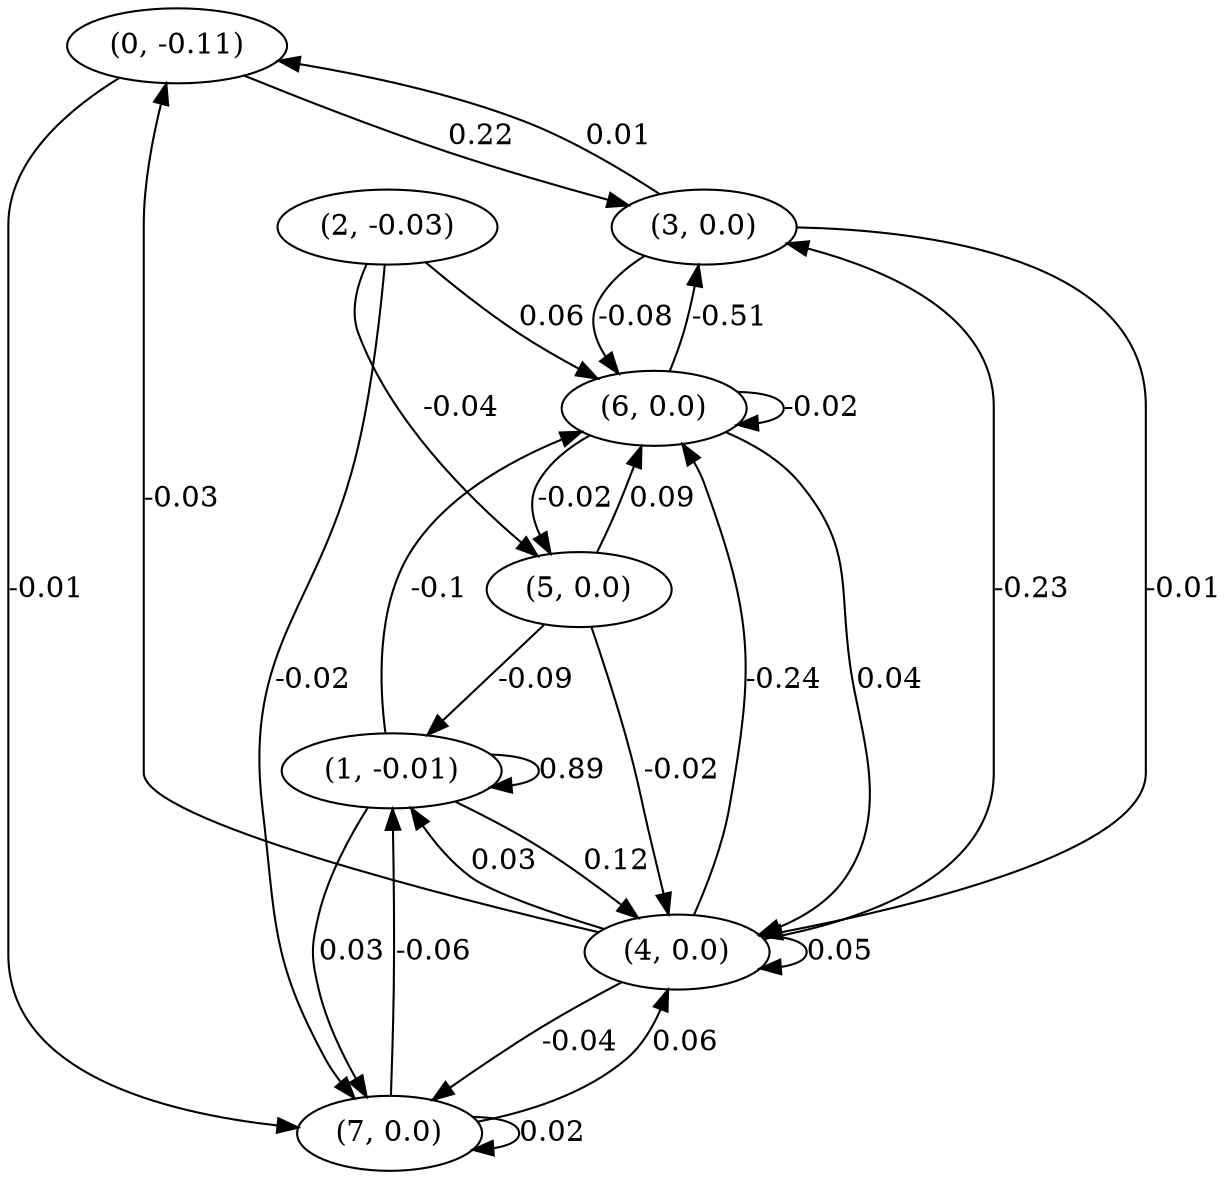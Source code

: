 digraph {
    0 [ label = "(0, -0.11)" ]
    1 [ label = "(1, -0.01)" ]
    2 [ label = "(2, -0.03)" ]
    3 [ label = "(3, 0.0)" ]
    4 [ label = "(4, 0.0)" ]
    5 [ label = "(5, 0.0)" ]
    6 [ label = "(6, 0.0)" ]
    7 [ label = "(7, 0.0)" ]
    1 -> 1 [ label = "0.89" ]
    4 -> 4 [ label = "0.05" ]
    6 -> 6 [ label = "-0.02" ]
    7 -> 7 [ label = "0.02" ]
    3 -> 0 [ label = "0.01" ]
    4 -> 0 [ label = "-0.03" ]
    4 -> 1 [ label = "0.03" ]
    5 -> 1 [ label = "-0.09" ]
    7 -> 1 [ label = "-0.06" ]
    0 -> 3 [ label = "0.22" ]
    4 -> 3 [ label = "-0.23" ]
    6 -> 3 [ label = "-0.51" ]
    1 -> 4 [ label = "0.12" ]
    3 -> 4 [ label = "-0.01" ]
    5 -> 4 [ label = "-0.02" ]
    6 -> 4 [ label = "0.04" ]
    7 -> 4 [ label = "0.06" ]
    2 -> 5 [ label = "-0.04" ]
    6 -> 5 [ label = "-0.02" ]
    1 -> 6 [ label = "-0.1" ]
    2 -> 6 [ label = "0.06" ]
    3 -> 6 [ label = "-0.08" ]
    4 -> 6 [ label = "-0.24" ]
    5 -> 6 [ label = "0.09" ]
    0 -> 7 [ label = "-0.01" ]
    1 -> 7 [ label = "0.03" ]
    2 -> 7 [ label = "-0.02" ]
    4 -> 7 [ label = "-0.04" ]
}

